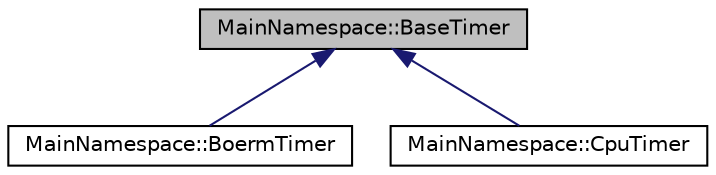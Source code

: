 digraph "MainNamespace::BaseTimer"
{
 // INTERACTIVE_SVG=YES
 // LATEX_PDF_SIZE
  edge [fontname="Helvetica",fontsize="10",labelfontname="Helvetica",labelfontsize="10"];
  node [fontname="Helvetica",fontsize="10",shape=record];
  Node1 [label="MainNamespace::BaseTimer",height=0.2,width=0.4,color="black", fillcolor="grey75", style="filled", fontcolor="black",tooltip=" "];
  Node1 -> Node2 [dir="back",color="midnightblue",fontsize="10",style="solid",fontname="Helvetica"];
  Node2 [label="MainNamespace::BoermTimer",height=0.2,width=0.4,color="black", fillcolor="white", style="filled",URL="$class_main_namespace_1_1_boerm_timer.html",tooltip=" "];
  Node1 -> Node3 [dir="back",color="midnightblue",fontsize="10",style="solid",fontname="Helvetica"];
  Node3 [label="MainNamespace::CpuTimer",height=0.2,width=0.4,color="black", fillcolor="white", style="filled",URL="$class_main_namespace_1_1_cpu_timer.html",tooltip=" "];
}
